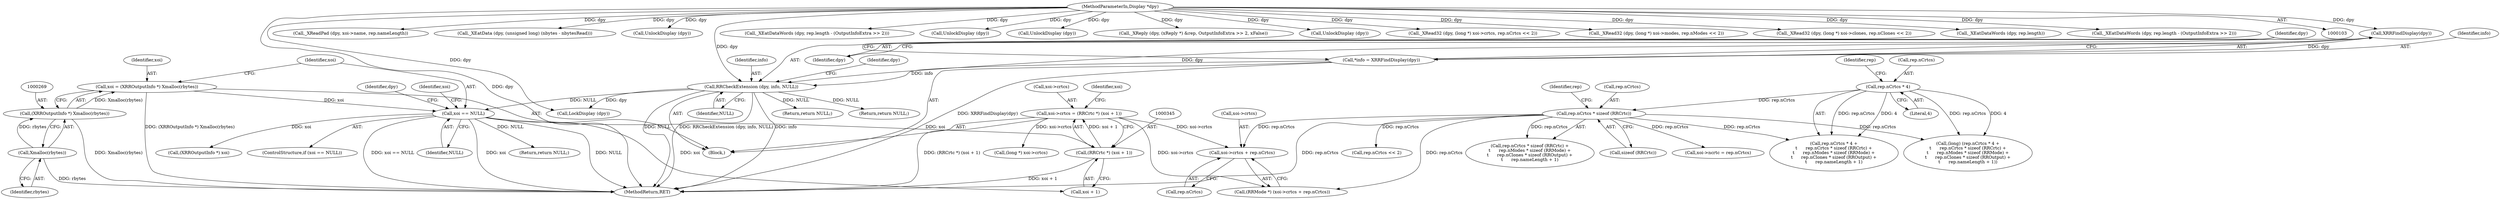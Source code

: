 digraph "0_libXrandr_a0df3e1c7728205e5c7650b2e6dce684139254a6_0@pointer" {
"1000369" [label="(Call,xoi->crtcs + rep.nCrtcs)"];
"1000340" [label="(Call,xoi->crtcs = (RRCrtc *) (xoi + 1))"];
"1000344" [label="(Call,(RRCrtc *) (xoi + 1))"];
"1000273" [label="(Call,xoi == NULL)"];
"1000266" [label="(Call,xoi = (XRROutputInfo *) Xmalloc(rbytes))"];
"1000268" [label="(Call,(XRROutputInfo *) Xmalloc(rbytes))"];
"1000270" [label="(Call,Xmalloc(rbytes))"];
"1000119" [label="(Call,RRCheckExtension (dpy, info, NULL))"];
"1000111" [label="(Call,XRRFindDisplay(dpy))"];
"1000104" [label="(MethodParameterIn,Display *dpy)"];
"1000109" [label="(Call,*info = XRRFindDisplay(dpy))"];
"1000241" [label="(Call,rep.nCrtcs * sizeof (RRCrtc))"];
"1000235" [label="(Call,rep.nCrtcs * 4)"];
"1000278" [label="(Identifier,dpy)"];
"1000242" [label="(Call,rep.nCrtcs)"];
"1000370" [label="(Call,xoi->crtcs)"];
"1000250" [label="(Identifier,rep)"];
"1000445" [label="(Call,_XReadPad (dpy, xoi->name, rep.nameLength))"];
"1000243" [label="(Identifier,rep)"];
"1000122" [label="(Identifier,NULL)"];
"1000267" [label="(Identifier,xoi)"];
"1000411" [label="(Call,(long *) xoi->crtcs)"];
"1000473" [label="(Call,_XEatData (dpy, (unsigned long) (nbytes - nbytesRead)))"];
"1000273" [label="(Call,xoi == NULL)"];
"1000232" [label="(Call,(long) (rep.nCrtcs * 4 +\n\t      rep.nCrtcs * sizeof (RRCrtc) +\n\t      rep.nModes * sizeof (RRMode) +\n\t      rep.nClones * sizeof (RROutput) +\n\t      rep.nameLength + 1))"];
"1000367" [label="(Call,(RRMode *) (xoi->crtcs + rep.nCrtcs))"];
"1000270" [label="(Call,Xmalloc(rbytes))"];
"1000167" [label="(Call,UnlockDisplay (dpy))"];
"1000416" [label="(Call,rep.nCrtcs << 2)"];
"1000239" [label="(Literal,4)"];
"1000373" [label="(Call,rep.nCrtcs)"];
"1000487" [label="(MethodReturn,RET)"];
"1000104" [label="(MethodParameterIn,Display *dpy)"];
"1000111" [label="(Call,XRRFindDisplay(dpy))"];
"1000109" [label="(Call,*info = XRRFindDisplay(dpy))"];
"1000277" [label="(Call,_XEatDataWords (dpy, rep.length - (OutputInfoExtra >> 2)))"];
"1000286" [label="(Call,UnlockDisplay (dpy))"];
"1000110" [label="(Identifier,info)"];
"1000340" [label="(Call,xoi->crtcs = (RRCrtc *) (xoi + 1))"];
"1000120" [label="(Identifier,dpy)"];
"1000480" [label="(Call,UnlockDisplay (dpy))"];
"1000156" [label="(Call,_XReply (dpy, (xReply *) &rep, OutputInfoExtra >> 2, xFalse))"];
"1000119" [label="(Call,RRCheckExtension (dpy, info, NULL))"];
"1000271" [label="(Identifier,rbytes)"];
"1000214" [label="(Call,UnlockDisplay (dpy))"];
"1000346" [label="(Call,xoi + 1)"];
"1000289" [label="(Return,return NULL;)"];
"1000409" [label="(Call,_XRead32 (dpy, (long *) xoi->crtcs, rep.nCrtcs << 2))"];
"1000124" [label="(Identifier,dpy)"];
"1000245" [label="(Call,sizeof (RRCrtc))"];
"1000217" [label="(Return,return NULL;)"];
"1000341" [label="(Call,xoi->crtcs)"];
"1000240" [label="(Call,rep.nCrtcs * sizeof (RRCrtc) +\n\t      rep.nModes * sizeof (RRMode) +\n\t      rep.nClones * sizeof (RROutput) +\n\t      rep.nameLength + 1)"];
"1000266" [label="(Call,xoi = (XRROutputInfo *) Xmalloc(rbytes))"];
"1000107" [label="(Block,)"];
"1000344" [label="(Call,(RRCrtc *) (xoi + 1))"];
"1000421" [label="(Call,_XRead32 (dpy, (long *) xoi->modes, rep.nModes << 2))"];
"1000293" [label="(Identifier,xoi)"];
"1000112" [label="(Identifier,dpy)"];
"1000433" [label="(Call,_XRead32 (dpy, (long *) xoi->clones, rep.nClones << 2))"];
"1000235" [label="(Call,rep.nCrtcs * 4)"];
"1000275" [label="(Identifier,NULL)"];
"1000241" [label="(Call,rep.nCrtcs * sizeof (RRCrtc))"];
"1000272" [label="(ControlStructure,if (xoi == NULL))"];
"1000268" [label="(Call,(XRROutputInfo *) Xmalloc(rbytes))"];
"1000274" [label="(Identifier,xoi)"];
"1000170" [label="(Return,return NULL;)"];
"1000333" [label="(Call,xoi->ncrtc = rep.nCrtcs)"];
"1000209" [label="(Call,_XEatDataWords (dpy, rep.length))"];
"1000234" [label="(Call,rep.nCrtcs * 4 +\n\t      rep.nCrtcs * sizeof (RRCrtc) +\n\t      rep.nModes * sizeof (RRMode) +\n\t      rep.nClones * sizeof (RROutput) +\n\t      rep.nameLength + 1)"];
"1000484" [label="(Call,(XRROutputInfo *) xoi)"];
"1000199" [label="(Call,_XEatDataWords (dpy, rep.length - (OutputInfoExtra >> 2)))"];
"1000236" [label="(Call,rep.nCrtcs)"];
"1000121" [label="(Identifier,info)"];
"1000351" [label="(Identifier,xoi)"];
"1000123" [label="(Call,LockDisplay (dpy))"];
"1000369" [label="(Call,xoi->crtcs + rep.nCrtcs)"];
"1000369" -> "1000367"  [label="AST: "];
"1000369" -> "1000373"  [label="CFG: "];
"1000370" -> "1000369"  [label="AST: "];
"1000373" -> "1000369"  [label="AST: "];
"1000367" -> "1000369"  [label="CFG: "];
"1000340" -> "1000369"  [label="DDG: xoi->crtcs"];
"1000241" -> "1000369"  [label="DDG: rep.nCrtcs"];
"1000340" -> "1000107"  [label="AST: "];
"1000340" -> "1000344"  [label="CFG: "];
"1000341" -> "1000340"  [label="AST: "];
"1000344" -> "1000340"  [label="AST: "];
"1000351" -> "1000340"  [label="CFG: "];
"1000340" -> "1000487"  [label="DDG: (RRCrtc *) (xoi + 1)"];
"1000344" -> "1000340"  [label="DDG: xoi + 1"];
"1000340" -> "1000367"  [label="DDG: xoi->crtcs"];
"1000340" -> "1000411"  [label="DDG: xoi->crtcs"];
"1000344" -> "1000346"  [label="CFG: "];
"1000345" -> "1000344"  [label="AST: "];
"1000346" -> "1000344"  [label="AST: "];
"1000344" -> "1000487"  [label="DDG: xoi + 1"];
"1000273" -> "1000344"  [label="DDG: xoi"];
"1000273" -> "1000272"  [label="AST: "];
"1000273" -> "1000275"  [label="CFG: "];
"1000274" -> "1000273"  [label="AST: "];
"1000275" -> "1000273"  [label="AST: "];
"1000278" -> "1000273"  [label="CFG: "];
"1000293" -> "1000273"  [label="CFG: "];
"1000273" -> "1000487"  [label="DDG: NULL"];
"1000273" -> "1000487"  [label="DDG: xoi"];
"1000273" -> "1000487"  [label="DDG: xoi == NULL"];
"1000266" -> "1000273"  [label="DDG: xoi"];
"1000119" -> "1000273"  [label="DDG: NULL"];
"1000273" -> "1000289"  [label="DDG: NULL"];
"1000273" -> "1000346"  [label="DDG: xoi"];
"1000273" -> "1000484"  [label="DDG: xoi"];
"1000266" -> "1000107"  [label="AST: "];
"1000266" -> "1000268"  [label="CFG: "];
"1000267" -> "1000266"  [label="AST: "];
"1000268" -> "1000266"  [label="AST: "];
"1000274" -> "1000266"  [label="CFG: "];
"1000266" -> "1000487"  [label="DDG: (XRROutputInfo *) Xmalloc(rbytes)"];
"1000268" -> "1000266"  [label="DDG: Xmalloc(rbytes)"];
"1000268" -> "1000270"  [label="CFG: "];
"1000269" -> "1000268"  [label="AST: "];
"1000270" -> "1000268"  [label="AST: "];
"1000268" -> "1000487"  [label="DDG: Xmalloc(rbytes)"];
"1000270" -> "1000268"  [label="DDG: rbytes"];
"1000270" -> "1000271"  [label="CFG: "];
"1000271" -> "1000270"  [label="AST: "];
"1000270" -> "1000487"  [label="DDG: rbytes"];
"1000119" -> "1000107"  [label="AST: "];
"1000119" -> "1000122"  [label="CFG: "];
"1000120" -> "1000119"  [label="AST: "];
"1000121" -> "1000119"  [label="AST: "];
"1000122" -> "1000119"  [label="AST: "];
"1000124" -> "1000119"  [label="CFG: "];
"1000119" -> "1000487"  [label="DDG: info"];
"1000119" -> "1000487"  [label="DDG: NULL"];
"1000119" -> "1000487"  [label="DDG: RRCheckExtension (dpy, info, NULL)"];
"1000111" -> "1000119"  [label="DDG: dpy"];
"1000104" -> "1000119"  [label="DDG: dpy"];
"1000109" -> "1000119"  [label="DDG: info"];
"1000119" -> "1000123"  [label="DDG: dpy"];
"1000119" -> "1000170"  [label="DDG: NULL"];
"1000119" -> "1000217"  [label="DDG: NULL"];
"1000111" -> "1000109"  [label="AST: "];
"1000111" -> "1000112"  [label="CFG: "];
"1000112" -> "1000111"  [label="AST: "];
"1000109" -> "1000111"  [label="CFG: "];
"1000111" -> "1000109"  [label="DDG: dpy"];
"1000104" -> "1000111"  [label="DDG: dpy"];
"1000104" -> "1000103"  [label="AST: "];
"1000104" -> "1000487"  [label="DDG: dpy"];
"1000104" -> "1000123"  [label="DDG: dpy"];
"1000104" -> "1000156"  [label="DDG: dpy"];
"1000104" -> "1000167"  [label="DDG: dpy"];
"1000104" -> "1000199"  [label="DDG: dpy"];
"1000104" -> "1000209"  [label="DDG: dpy"];
"1000104" -> "1000214"  [label="DDG: dpy"];
"1000104" -> "1000277"  [label="DDG: dpy"];
"1000104" -> "1000286"  [label="DDG: dpy"];
"1000104" -> "1000409"  [label="DDG: dpy"];
"1000104" -> "1000421"  [label="DDG: dpy"];
"1000104" -> "1000433"  [label="DDG: dpy"];
"1000104" -> "1000445"  [label="DDG: dpy"];
"1000104" -> "1000473"  [label="DDG: dpy"];
"1000104" -> "1000480"  [label="DDG: dpy"];
"1000109" -> "1000107"  [label="AST: "];
"1000110" -> "1000109"  [label="AST: "];
"1000120" -> "1000109"  [label="CFG: "];
"1000109" -> "1000487"  [label="DDG: XRRFindDisplay(dpy)"];
"1000241" -> "1000240"  [label="AST: "];
"1000241" -> "1000245"  [label="CFG: "];
"1000242" -> "1000241"  [label="AST: "];
"1000245" -> "1000241"  [label="AST: "];
"1000250" -> "1000241"  [label="CFG: "];
"1000241" -> "1000487"  [label="DDG: rep.nCrtcs"];
"1000241" -> "1000232"  [label="DDG: rep.nCrtcs"];
"1000241" -> "1000234"  [label="DDG: rep.nCrtcs"];
"1000241" -> "1000240"  [label="DDG: rep.nCrtcs"];
"1000235" -> "1000241"  [label="DDG: rep.nCrtcs"];
"1000241" -> "1000333"  [label="DDG: rep.nCrtcs"];
"1000241" -> "1000367"  [label="DDG: rep.nCrtcs"];
"1000241" -> "1000416"  [label="DDG: rep.nCrtcs"];
"1000235" -> "1000234"  [label="AST: "];
"1000235" -> "1000239"  [label="CFG: "];
"1000236" -> "1000235"  [label="AST: "];
"1000239" -> "1000235"  [label="AST: "];
"1000243" -> "1000235"  [label="CFG: "];
"1000235" -> "1000232"  [label="DDG: rep.nCrtcs"];
"1000235" -> "1000232"  [label="DDG: 4"];
"1000235" -> "1000234"  [label="DDG: rep.nCrtcs"];
"1000235" -> "1000234"  [label="DDG: 4"];
}
